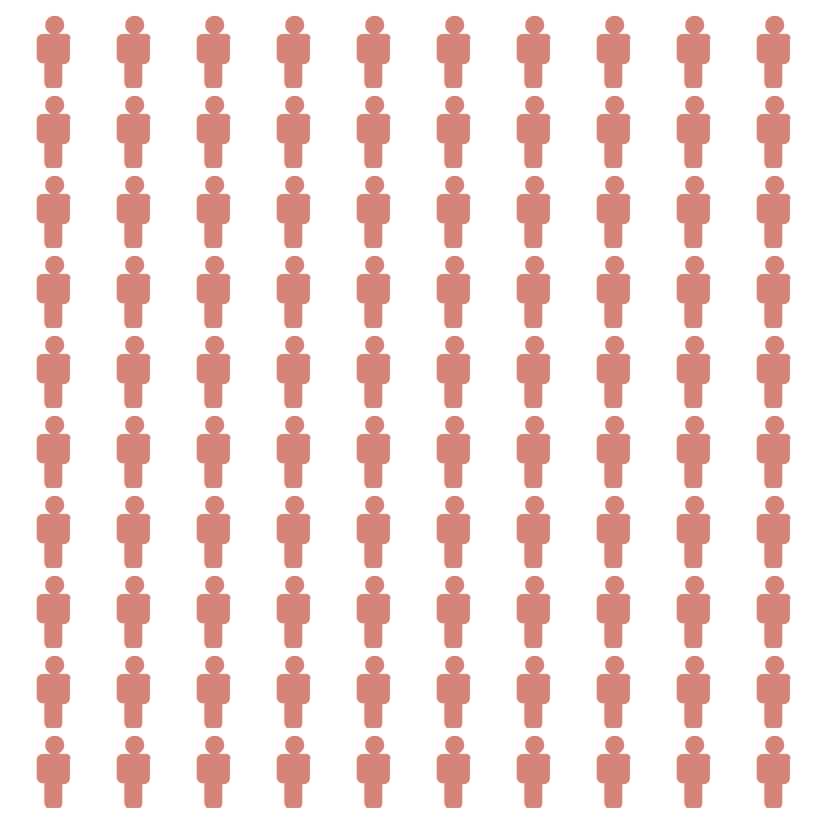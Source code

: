 {
  "$schema": "https://vega.github.io/schema/vega/v5.json",
  "autosize": "pad",
  "padding": 5,
  "width": 400,
  "height": 400,
  "style": "cell",
  "data": [
    {"name": "highlight_store"},
    {
      "name": "source_0",
      "values": [
        {"id": 1},
        {"id": 2},
        {"id": 3},
        {"id": 4},
        {"id": 5},
        {"id": 6},
        {"id": 7},
        {"id": 8},
        {"id": 9},
        {"id": 10},
        {"id": 11},
        {"id": 12},
        {"id": 13},
        {"id": 14},
        {"id": 15},
        {"id": 16},
        {"id": 17},
        {"id": 18},
        {"id": 19},
        {"id": 20},
        {"id": 21},
        {"id": 22},
        {"id": 23},
        {"id": 24},
        {"id": 25},
        {"id": 26},
        {"id": 27},
        {"id": 28},
        {"id": 29},
        {"id": 30},
        {"id": 31},
        {"id": 32},
        {"id": 33},
        {"id": 34},
        {"id": 35},
        {"id": 36},
        {"id": 37},
        {"id": 38},
        {"id": 39},
        {"id": 40},
        {"id": 41},
        {"id": 42},
        {"id": 43},
        {"id": 44},
        {"id": 45},
        {"id": 46},
        {"id": 47},
        {"id": 48},
        {"id": 49},
        {"id": 50},
        {"id": 51},
        {"id": 52},
        {"id": 53},
        {"id": 54},
        {"id": 55},
        {"id": 56},
        {"id": 57},
        {"id": 58},
        {"id": 59},
        {"id": 60},
        {"id": 61},
        {"id": 62},
        {"id": 63},
        {"id": 64},
        {"id": 65},
        {"id": 66},
        {"id": 67},
        {"id": 68},
        {"id": 69},
        {"id": 70},
        {"id": 71},
        {"id": 72},
        {"id": 73},
        {"id": 74},
        {"id": 75},
        {"id": 76},
        {"id": 77},
        {"id": 78},
        {"id": 79},
        {"id": 80},
        {"id": 81},
        {"id": 82},
        {"id": 83},
        {"id": 84},
        {"id": 85},
        {"id": 86},
        {"id": 87},
        {"id": 88},
        {"id": 89},
        {"id": 90},
        {"id": 91},
        {"id": 92},
        {"id": 93},
        {"id": 94},
        {"id": 95},
        {"id": 96},
        {"id": 97},
        {"id": 98},
        {"id": 99},
        {"id": 100}
      ]
    },
    {
      "name": "data_0",
      "source": "source_0",
      "transform": [
        {"type": "formula", "expr": "ceil (datum.id/10)", "as": "col"},
        {"type": "formula", "expr": "datum.id - datum.col*10", "as": "row"}
      ]
    }
  ],
  "signals": [
    {
      "name": "unit",
      "value": {},
      "on": [
        {"events": "mousemove", "update": "isTuple(group()) ? group() : unit"}
      ]
    },
    {"name": "highlight", "update": "vlSelectionResolve(\"highlight_store\")"},
    {
      "name": "highlight_x",
      "value": [],
      "on": [
        {
          "events": {
            "source": "scope",
            "type": "mousedown",
            "filter": [
              "!event.item || event.item.mark.name !== \"highlight_brush\""
            ]
          },
          "update": "[x(unit), x(unit)]"
        },
        {
          "events": {
            "source": "window",
            "type": "mousemove",
            "consume": true,
            "between": [
              {
                "source": "scope",
                "type": "mousedown",
                "filter": [
                  "!event.item || event.item.mark.name !== \"highlight_brush\""
                ]
              },
              {"source": "window", "type": "mouseup"}
            ]
          },
          "update": "[highlight_x[0], clamp(x(unit), 0, width)]"
        },
        {"events": {"signal": "highlight_scale_trigger"}, "update": "[0, 0]"},
        {
          "events": {"signal": "highlight_translate_delta"},
          "update": "clampRange(panLinear(highlight_translate_anchor.extent_x, highlight_translate_delta.x / span(highlight_translate_anchor.extent_x)), 0, width)"
        },
        {
          "events": {"signal": "highlight_zoom_delta"},
          "update": "clampRange(zoomLinear(highlight_x, highlight_zoom_anchor.x, highlight_zoom_delta), 0, width)"
        }
      ]
    },
    {
      "name": "highlight_col",
      "on": [
        {
          "events": {"signal": "highlight_x"},
          "update": "highlight_x[0] === highlight_x[1] ? null : invert(\"x\", highlight_x)"
        }
      ]
    },
    {
      "name": "highlight_y",
      "value": [],
      "on": [
        {
          "events": {
            "source": "scope",
            "type": "mousedown",
            "filter": [
              "!event.item || event.item.mark.name !== \"highlight_brush\""
            ]
          },
          "update": "[y(unit), y(unit)]"
        },
        {
          "events": {
            "source": "window",
            "type": "mousemove",
            "consume": true,
            "between": [
              {
                "source": "scope",
                "type": "mousedown",
                "filter": [
                  "!event.item || event.item.mark.name !== \"highlight_brush\""
                ]
              },
              {"source": "window", "type": "mouseup"}
            ]
          },
          "update": "[highlight_y[0], clamp(y(unit), 0, height)]"
        },
        {"events": {"signal": "highlight_scale_trigger"}, "update": "[0, 0]"},
        {
          "events": {"signal": "highlight_translate_delta"},
          "update": "clampRange(panLinear(highlight_translate_anchor.extent_y, highlight_translate_delta.y / span(highlight_translate_anchor.extent_y)), 0, height)"
        },
        {
          "events": {"signal": "highlight_zoom_delta"},
          "update": "clampRange(zoomLinear(highlight_y, highlight_zoom_anchor.y, highlight_zoom_delta), 0, height)"
        }
      ]
    },
    {
      "name": "highlight_row",
      "on": [
        {
          "events": {"signal": "highlight_y"},
          "update": "highlight_y[0] === highlight_y[1] ? null : invert(\"y\", highlight_y)"
        }
      ]
    },
    {
      "name": "highlight_scale_trigger",
      "value": {},
      "on": [
        {
          "events": [{"scale": "x"}, {"scale": "y"}],
          "update": "(!isArray(highlight_col) || (invert(\"x\", highlight_x)[0] === highlight_col[0] && invert(\"x\", highlight_x)[1] === highlight_col[1])) && (!isArray(highlight_row) || (invert(\"y\", highlight_y)[0] === highlight_row[0] && invert(\"y\", highlight_y)[1] === highlight_row[1])) ? highlight_scale_trigger : {}"
        }
      ]
    },
    {
      "name": "highlight_tuple",
      "on": [
        {
          "events": [{"signal": "highlight_col || highlight_row"}],
          "update": "highlight_col && highlight_row ? {unit: \"\", fields: highlight_tuple_fields, values: [highlight_col,highlight_row]} : null"
        }
      ]
    },
    {
      "name": "highlight_tuple_fields",
      "value": [
        {"field": "col", "channel": "x", "type": "E"},
        {"field": "row", "channel": "y", "type": "E"}
      ]
    },
    {
      "name": "highlight_translate_anchor",
      "value": {},
      "on": [
        {
          "events": [
            {
              "source": "scope",
              "type": "mousedown",
              "markname": "highlight_brush"
            }
          ],
          "update": "{x: x(unit), y: y(unit), extent_x: slice(highlight_x), extent_y: slice(highlight_y)}"
        }
      ]
    },
    {
      "name": "highlight_translate_delta",
      "value": {},
      "on": [
        {
          "events": [
            {
              "source": "window",
              "type": "mousemove",
              "consume": true,
              "between": [
                {
                  "source": "scope",
                  "type": "mousedown",
                  "markname": "highlight_brush"
                },
                {"source": "window", "type": "mouseup"}
              ]
            }
          ],
          "update": "{x: highlight_translate_anchor.x - x(unit), y: highlight_translate_anchor.y - y(unit)}"
        }
      ]
    },
    {
      "name": "highlight_zoom_anchor",
      "on": [
        {
          "events": [
            {
              "source": "scope",
              "type": "wheel",
              "consume": true,
              "markname": "highlight_brush"
            }
          ],
          "update": "{x: x(unit), y: y(unit)}"
        }
      ]
    },
    {
      "name": "highlight_zoom_delta",
      "on": [
        {
          "events": [
            {
              "source": "scope",
              "type": "wheel",
              "consume": true,
              "markname": "highlight_brush"
            }
          ],
          "force": true,
          "update": "pow(1.001, event.deltaY * pow(16, event.deltaMode))"
        }
      ]
    },
    {
      "name": "highlight_modify",
      "update": "modify(\"highlight_store\", highlight_tuple, true)"
    }
  ],
  "marks": [
    {
      "name": "highlight_brush_bg",
      "type": "rect",
      "clip": true,
      "encode": {
        "enter": {"fill": {"value": "#333"}, "fillOpacity": {"value": 0.125}},
        "update": {
          "x": [
            {
              "test": "data(\"highlight_store\").length && data(\"highlight_store\")[0].unit === \"\"",
              "signal": "highlight_x[0]"
            },
            {"value": 0}
          ],
          "y": [
            {
              "test": "data(\"highlight_store\").length && data(\"highlight_store\")[0].unit === \"\"",
              "signal": "highlight_y[0]"
            },
            {"value": 0}
          ],
          "x2": [
            {
              "test": "data(\"highlight_store\").length && data(\"highlight_store\")[0].unit === \"\"",
              "signal": "highlight_x[1]"
            },
            {"value": 0}
          ],
          "y2": [
            {
              "test": "data(\"highlight_store\").length && data(\"highlight_store\")[0].unit === \"\"",
              "signal": "highlight_y[1]"
            },
            {"value": 0}
          ]
        }
      }
    },
    {
      "name": "marks",
      "type": "symbol",
      "style": ["point"],
      "from": {"data": "data_0"},
      "encode": {
        "update": {
          "opacity": {"value": 0.7},
          "fill": [
            {
              "test": "!(length(data(\"highlight_store\"))) || (vlSelectionTest(\"highlight_store\", datum))",
              "value": "rgb(194,81,64)"
            },
            {"value": "rgb(167,165,156)"}
          ],
          "tooltip": {
            "signal": "{\"col\": ''+datum[\"col\"], \"row\": ''+datum[\"row\"]}"
          },
          "x": {"scale": "x", "field": "col"},
          "y": {"scale": "y", "field": "row"},
          "size": {"value": 90},
          "shape": {
            "value": "M1.7 -1.7h-0.8c0.3 -0.2 0.6 -0.5 0.6 -0.9c0 -0.6 -0.4 -1 -1 -1c-0.6 0 -1 0.4 -1 1c0 0.4 0.2 0.7 0.6 0.9h-0.8c-0.4 0 -0.7 0.3 -0.7 0.6v1.9c0 0.3 0.3 0.6 0.6 0.6h0.2c0 0 0 0.1 0 0.1v1.9c0 0.3 0.2 0.6 0.3 0.6h1.3c0.2 0 0.3 -0.3 0.3 -0.6v-1.8c0 0 0 -0.1 0 -0.1h0.2c0.3 0 0.6 -0.3 0.6 -0.6v-2c0.2 -0.3 -0.1 -0.6 -0.4 -0.6z"
          }
        }
      }
    },
    {
      "name": "highlight_brush",
      "type": "rect",
      "clip": true,
      "encode": {
        "enter": {"fill": {"value": "transparent"}},
        "update": {
          "x": [
            {
              "test": "data(\"highlight_store\").length && data(\"highlight_store\")[0].unit === \"\"",
              "signal": "highlight_x[0]"
            },
            {"value": 0}
          ],
          "y": [
            {
              "test": "data(\"highlight_store\").length && data(\"highlight_store\")[0].unit === \"\"",
              "signal": "highlight_y[0]"
            },
            {"value": 0}
          ],
          "x2": [
            {
              "test": "data(\"highlight_store\").length && data(\"highlight_store\")[0].unit === \"\"",
              "signal": "highlight_x[1]"
            },
            {"value": 0}
          ],
          "y2": [
            {
              "test": "data(\"highlight_store\").length && data(\"highlight_store\")[0].unit === \"\"",
              "signal": "highlight_y[1]"
            },
            {"value": 0}
          ],
          "stroke": [
            {
              "test": "highlight_x[0] !== highlight_x[1] && highlight_y[0] !== highlight_y[1]",
              "value": "white"
            },
            {"value": null}
          ]
        }
      }
    }
  ],
  "scales": [
    {
      "name": "x",
      "type": "point",
      "domain": {"data": "data_0", "field": "col", "sort": true},
      "range": [0, {"signal": "width"}],
      "padding": 0.5
    },
    {
      "name": "y",
      "type": "point",
      "domain": {"data": "data_0", "field": "row", "sort": true},
      "range": [0, {"signal": "height"}],
      "padding": 0.5
    }
  ],
  "config": {"style": {"cell": {"stroke": ""}}}
}
